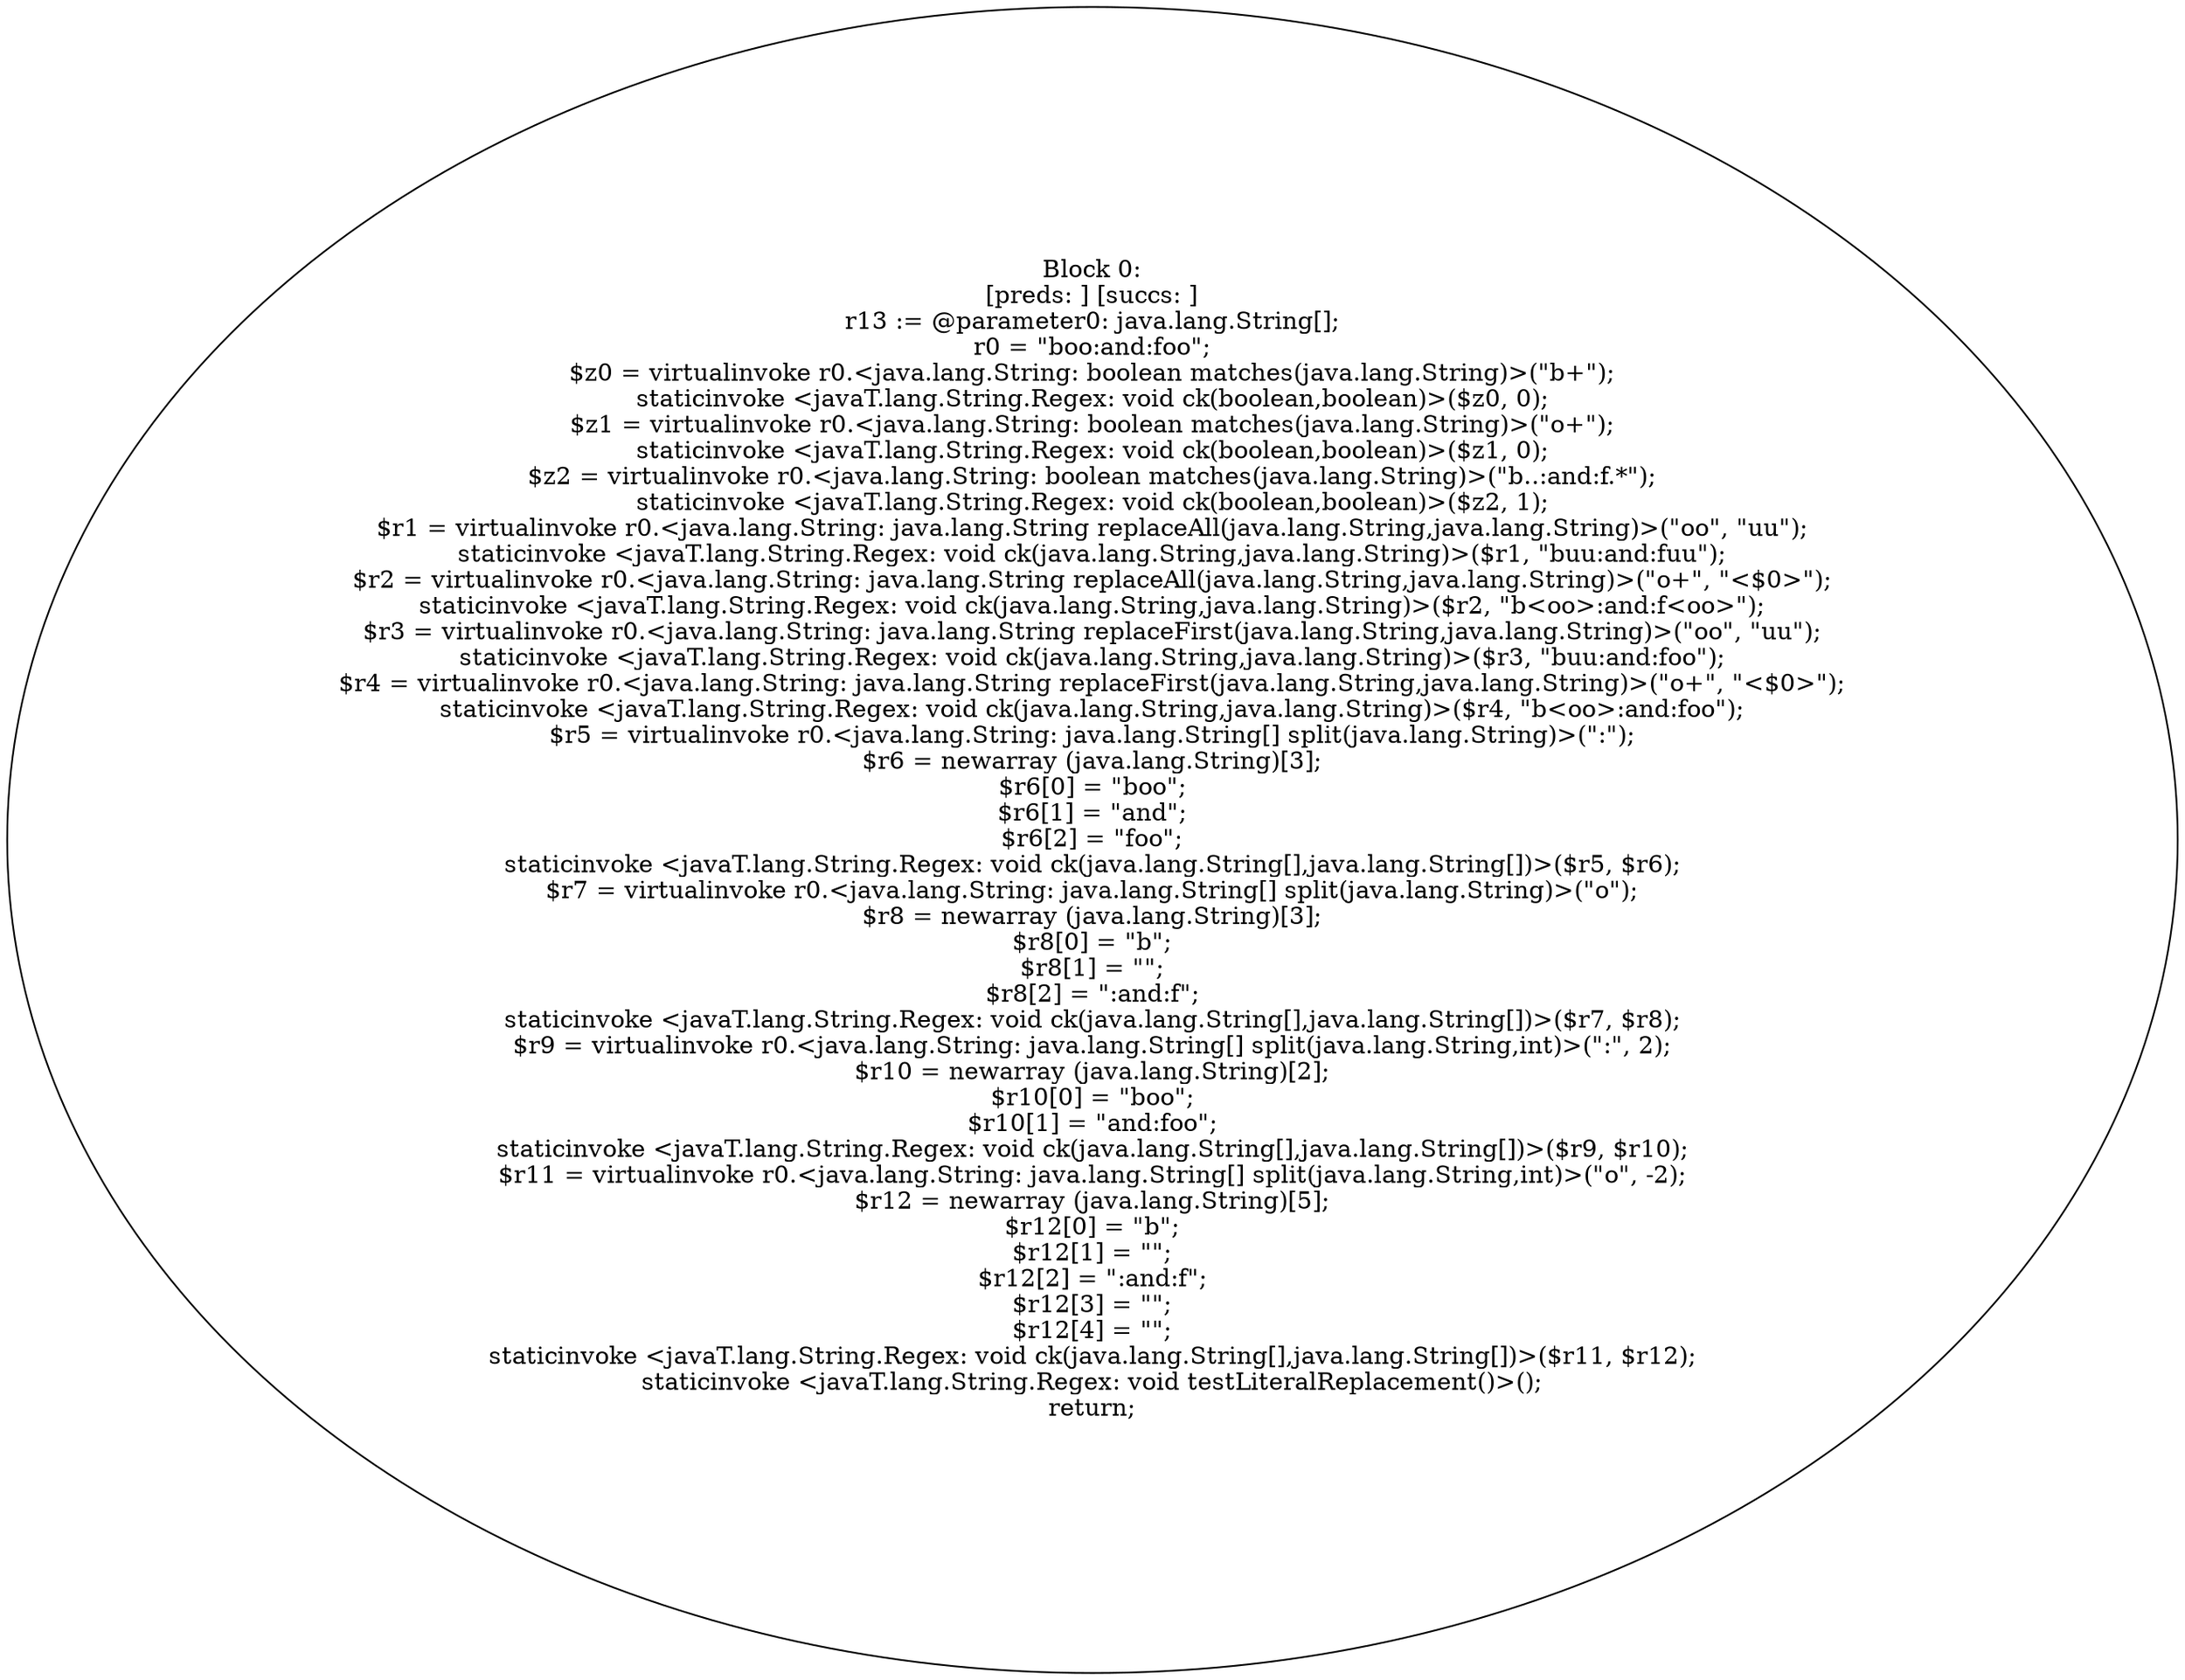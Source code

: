 digraph "unitGraph" {
    "Block 0:
[preds: ] [succs: ]
r13 := @parameter0: java.lang.String[];
r0 = \"boo:and:foo\";
$z0 = virtualinvoke r0.<java.lang.String: boolean matches(java.lang.String)>(\"b+\");
staticinvoke <javaT.lang.String.Regex: void ck(boolean,boolean)>($z0, 0);
$z1 = virtualinvoke r0.<java.lang.String: boolean matches(java.lang.String)>(\"o+\");
staticinvoke <javaT.lang.String.Regex: void ck(boolean,boolean)>($z1, 0);
$z2 = virtualinvoke r0.<java.lang.String: boolean matches(java.lang.String)>(\"b..:and:f.*\");
staticinvoke <javaT.lang.String.Regex: void ck(boolean,boolean)>($z2, 1);
$r1 = virtualinvoke r0.<java.lang.String: java.lang.String replaceAll(java.lang.String,java.lang.String)>(\"oo\", \"uu\");
staticinvoke <javaT.lang.String.Regex: void ck(java.lang.String,java.lang.String)>($r1, \"buu:and:fuu\");
$r2 = virtualinvoke r0.<java.lang.String: java.lang.String replaceAll(java.lang.String,java.lang.String)>(\"o+\", \"<$0>\");
staticinvoke <javaT.lang.String.Regex: void ck(java.lang.String,java.lang.String)>($r2, \"b<oo>:and:f<oo>\");
$r3 = virtualinvoke r0.<java.lang.String: java.lang.String replaceFirst(java.lang.String,java.lang.String)>(\"oo\", \"uu\");
staticinvoke <javaT.lang.String.Regex: void ck(java.lang.String,java.lang.String)>($r3, \"buu:and:foo\");
$r4 = virtualinvoke r0.<java.lang.String: java.lang.String replaceFirst(java.lang.String,java.lang.String)>(\"o+\", \"<$0>\");
staticinvoke <javaT.lang.String.Regex: void ck(java.lang.String,java.lang.String)>($r4, \"b<oo>:and:foo\");
$r5 = virtualinvoke r0.<java.lang.String: java.lang.String[] split(java.lang.String)>(\":\");
$r6 = newarray (java.lang.String)[3];
$r6[0] = \"boo\";
$r6[1] = \"and\";
$r6[2] = \"foo\";
staticinvoke <javaT.lang.String.Regex: void ck(java.lang.String[],java.lang.String[])>($r5, $r6);
$r7 = virtualinvoke r0.<java.lang.String: java.lang.String[] split(java.lang.String)>(\"o\");
$r8 = newarray (java.lang.String)[3];
$r8[0] = \"b\";
$r8[1] = \"\";
$r8[2] = \":and:f\";
staticinvoke <javaT.lang.String.Regex: void ck(java.lang.String[],java.lang.String[])>($r7, $r8);
$r9 = virtualinvoke r0.<java.lang.String: java.lang.String[] split(java.lang.String,int)>(\":\", 2);
$r10 = newarray (java.lang.String)[2];
$r10[0] = \"boo\";
$r10[1] = \"and:foo\";
staticinvoke <javaT.lang.String.Regex: void ck(java.lang.String[],java.lang.String[])>($r9, $r10);
$r11 = virtualinvoke r0.<java.lang.String: java.lang.String[] split(java.lang.String,int)>(\"o\", -2);
$r12 = newarray (java.lang.String)[5];
$r12[0] = \"b\";
$r12[1] = \"\";
$r12[2] = \":and:f\";
$r12[3] = \"\";
$r12[4] = \"\";
staticinvoke <javaT.lang.String.Regex: void ck(java.lang.String[],java.lang.String[])>($r11, $r12);
staticinvoke <javaT.lang.String.Regex: void testLiteralReplacement()>();
return;
"
}
